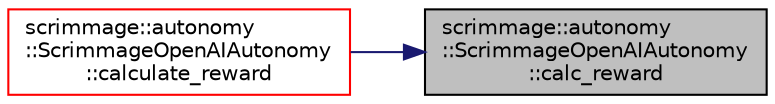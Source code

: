 digraph "scrimmage::autonomy::ScrimmageOpenAIAutonomy::calc_reward"
{
 // LATEX_PDF_SIZE
  edge [fontname="Helvetica",fontsize="10",labelfontname="Helvetica",labelfontsize="10"];
  node [fontname="Helvetica",fontsize="10",shape=record];
  rankdir="RL";
  Node1 [label="scrimmage::autonomy\l::ScrimmageOpenAIAutonomy\l::calc_reward",height=0.2,width=0.4,color="black", fillcolor="grey75", style="filled", fontcolor="black",tooltip=" "];
  Node1 -> Node2 [dir="back",color="midnightblue",fontsize="10",style="solid",fontname="Helvetica"];
  Node2 [label="scrimmage::autonomy\l::ScrimmageOpenAIAutonomy\l::calculate_reward",height=0.2,width=0.4,color="red", fillcolor="white", style="filled",URL="$classscrimmage_1_1autonomy_1_1ScrimmageOpenAIAutonomy.html#a206df1a66cf0b1290261019009b2bc78",tooltip=" "];
}

